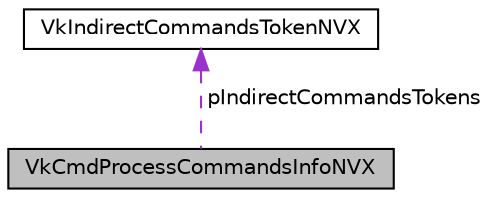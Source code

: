 digraph "VkCmdProcessCommandsInfoNVX"
{
 // LATEX_PDF_SIZE
  edge [fontname="Helvetica",fontsize="10",labelfontname="Helvetica",labelfontsize="10"];
  node [fontname="Helvetica",fontsize="10",shape=record];
  Node1 [label="VkCmdProcessCommandsInfoNVX",height=0.2,width=0.4,color="black", fillcolor="grey75", style="filled", fontcolor="black",tooltip=" "];
  Node2 -> Node1 [dir="back",color="darkorchid3",fontsize="10",style="dashed",label=" pIndirectCommandsTokens" ];
  Node2 [label="VkIndirectCommandsTokenNVX",height=0.2,width=0.4,color="black", fillcolor="white", style="filled",URL="$d8/d59/structVkIndirectCommandsTokenNVX.html",tooltip=" "];
}
